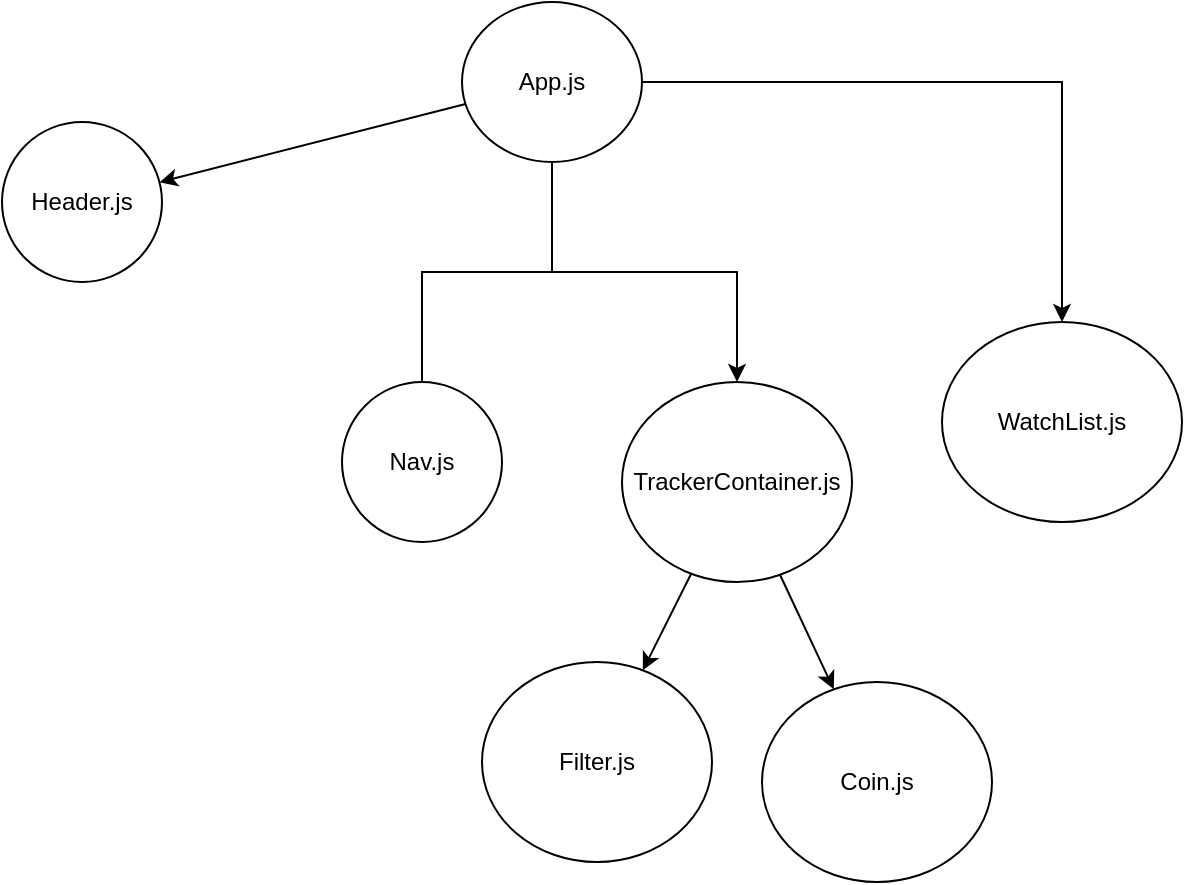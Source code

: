 <mxfile>
    <diagram id="B_94vLErNEpKIDG6k2EF" name="Page-1">
        <mxGraphModel dx="620" dy="844" grid="1" gridSize="10" guides="1" tooltips="1" connect="1" arrows="1" fold="1" page="1" pageScale="1" pageWidth="850" pageHeight="1100" math="0" shadow="0">
            <root>
                <mxCell id="0"/>
                <mxCell id="1" parent="0"/>
                <mxCell id="ksFr8LsLKuczAKV8OptK-4" value="" style="edgeStyle=orthogonalEdgeStyle;rounded=0;orthogonalLoop=1;jettySize=auto;html=1;" parent="1" source="ksFr8LsLKuczAKV8OptK-1" target="ksFr8LsLKuczAKV8OptK-3" edge="1">
                    <mxGeometry relative="1" as="geometry"/>
                </mxCell>
                <mxCell id="ksFr8LsLKuczAKV8OptK-7" value="" style="edgeStyle=orthogonalEdgeStyle;rounded=0;orthogonalLoop=1;jettySize=auto;html=1;" parent="1" source="ksFr8LsLKuczAKV8OptK-1" target="ksFr8LsLKuczAKV8OptK-6" edge="1">
                    <mxGeometry relative="1" as="geometry"/>
                </mxCell>
                <mxCell id="5" value="" style="edgeStyle=none;html=1;" edge="1" parent="1" source="ksFr8LsLKuczAKV8OptK-1" target="ksFr8LsLKuczAKV8OptK-2">
                    <mxGeometry relative="1" as="geometry"/>
                </mxCell>
                <mxCell id="ksFr8LsLKuczAKV8OptK-1" value="App.js" style="ellipse;whiteSpace=wrap;html=1;" parent="1" vertex="1">
                    <mxGeometry x="360" y="40" width="90" height="80" as="geometry"/>
                </mxCell>
                <mxCell id="ksFr8LsLKuczAKV8OptK-2" value="Header.js" style="ellipse;whiteSpace=wrap;html=1;" parent="1" vertex="1">
                    <mxGeometry x="130" y="100" width="80" height="80" as="geometry"/>
                </mxCell>
                <mxCell id="7" value="" style="edgeStyle=none;html=1;" edge="1" parent="1" source="ksFr8LsLKuczAKV8OptK-3" target="6">
                    <mxGeometry relative="1" as="geometry"/>
                </mxCell>
                <mxCell id="9" value="" style="edgeStyle=none;html=1;" edge="1" parent="1" source="ksFr8LsLKuczAKV8OptK-3" target="8">
                    <mxGeometry relative="1" as="geometry"/>
                </mxCell>
                <mxCell id="ksFr8LsLKuczAKV8OptK-3" value="TrackerContainer.js" style="ellipse;whiteSpace=wrap;html=1;" parent="1" vertex="1">
                    <mxGeometry x="440" y="230" width="115" height="100" as="geometry"/>
                </mxCell>
                <mxCell id="ksFr8LsLKuczAKV8OptK-6" value="WatchList.js" style="ellipse;whiteSpace=wrap;html=1;" parent="1" vertex="1">
                    <mxGeometry x="600" y="200" width="120" height="100" as="geometry"/>
                </mxCell>
                <mxCell id="ksFr8LsLKuczAKV8OptK-8" value="Nav.js" style="ellipse;whiteSpace=wrap;html=1;" parent="1" vertex="1">
                    <mxGeometry x="300" y="230" width="80" height="80" as="geometry"/>
                </mxCell>
                <mxCell id="3" value="" style="edgeStyle=orthogonalEdgeStyle;rounded=0;orthogonalLoop=1;jettySize=auto;html=1;endArrow=none;" edge="1" parent="1" source="ksFr8LsLKuczAKV8OptK-1" target="ksFr8LsLKuczAKV8OptK-8">
                    <mxGeometry relative="1" as="geometry">
                        <mxPoint x="360" y="80" as="sourcePoint"/>
                        <mxPoint x="30" y="140" as="targetPoint"/>
                    </mxGeometry>
                </mxCell>
                <mxCell id="6" value="Filter.js" style="ellipse;whiteSpace=wrap;html=1;" vertex="1" parent="1">
                    <mxGeometry x="370" y="370" width="115" height="100" as="geometry"/>
                </mxCell>
                <mxCell id="8" value="Coin.js" style="ellipse;whiteSpace=wrap;html=1;" vertex="1" parent="1">
                    <mxGeometry x="510" y="380" width="115" height="100" as="geometry"/>
                </mxCell>
            </root>
        </mxGraphModel>
    </diagram>
</mxfile>